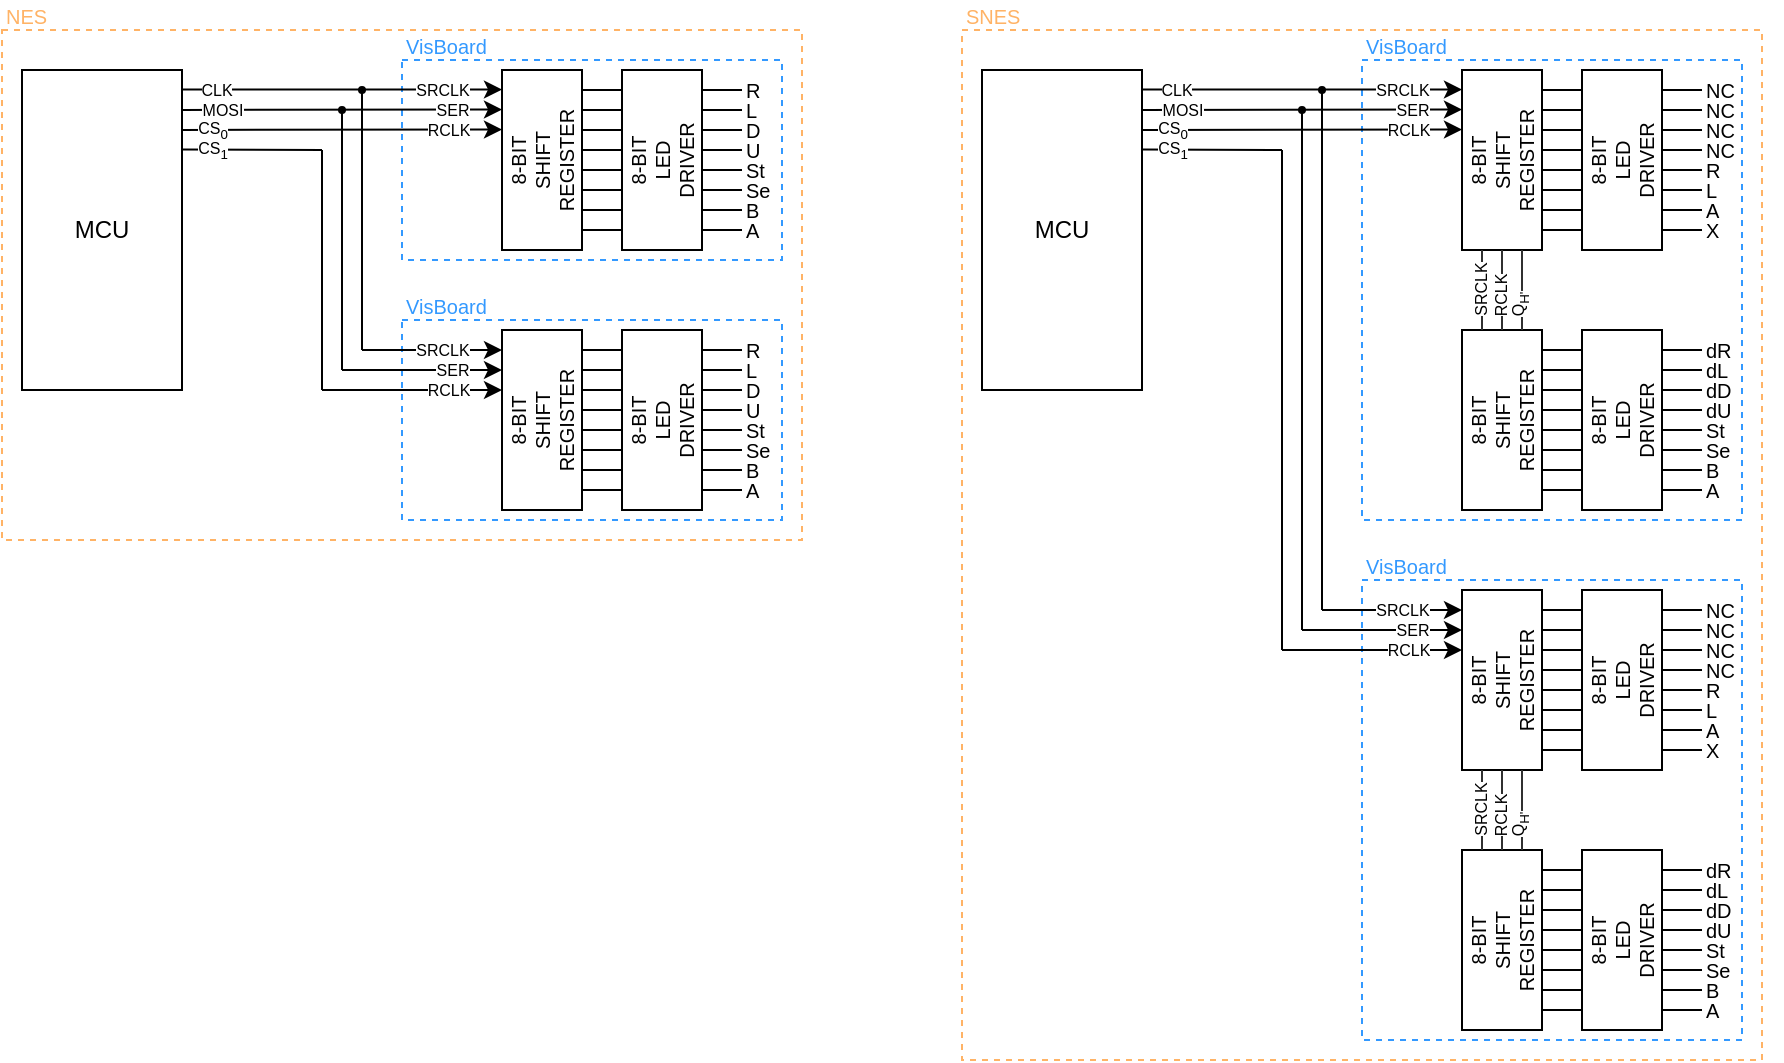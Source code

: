 <mxfile version="14.4.3" type="device"><diagram id="BbXAlrYrD1zqO8owZkOE" name="Page-1"><mxGraphModel dx="525" dy="407" grid="1" gridSize="5" guides="1" tooltips="1" connect="1" arrows="1" fold="1" page="1" pageScale="1" pageWidth="1100" pageHeight="850" math="0" shadow="0"><root><mxCell id="0"/><mxCell id="1" parent="0"/><mxCell id="kGTH1nuyeErzMSj0NfgO-114" value="" style="rounded=0;whiteSpace=wrap;html=1;strokeWidth=1;fontSize=8;align=left;fillColor=none;dashed=1;shadow=0;sketch=0;glass=0;strokeColor=#FFB366;" parent="1" vertex="1"><mxGeometry x="540" y="140" width="400" height="515" as="geometry"/></mxCell><mxCell id="kGTH1nuyeErzMSj0NfgO-112" value="" style="rounded=0;whiteSpace=wrap;html=1;strokeWidth=1;fontSize=8;align=left;fillColor=none;dashed=1;shadow=0;sketch=0;glass=0;strokeColor=#FFB366;" parent="1" vertex="1"><mxGeometry x="60" y="140" width="400" height="255" as="geometry"/></mxCell><mxCell id="kGTH1nuyeErzMSj0NfgO-29" value="" style="rounded=0;whiteSpace=wrap;html=1;strokeWidth=1;fontSize=8;align=left;fillColor=none;dashed=1;shadow=0;sketch=0;glass=0;strokeColor=#3399FF;" parent="1" vertex="1"><mxGeometry x="260" y="155" width="190" height="100" as="geometry"/></mxCell><mxCell id="kGTH1nuyeErzMSj0NfgO-1" value="MCU" style="rounded=0;whiteSpace=wrap;html=1;" parent="1" vertex="1"><mxGeometry x="70" y="160" width="80" height="160" as="geometry"/></mxCell><mxCell id="kGTH1nuyeErzMSj0NfgO-2" value="8-BIT&lt;br style=&quot;font-size: 10px;&quot;&gt;SHIFT&lt;br style=&quot;font-size: 10px;&quot;&gt;REGISTER" style="rounded=0;whiteSpace=wrap;html=1;fontSize=10;horizontal=0;" parent="1" vertex="1"><mxGeometry x="310" y="160" width="40" height="90" as="geometry"/></mxCell><mxCell id="kGTH1nuyeErzMSj0NfgO-3" value="8-BIT&lt;br style=&quot;font-size: 10px&quot;&gt;LED&lt;br&gt;DRIVER" style="rounded=0;whiteSpace=wrap;html=1;fontSize=10;horizontal=0;" parent="1" vertex="1"><mxGeometry x="370" y="160" width="40" height="90" as="geometry"/></mxCell><mxCell id="kGTH1nuyeErzMSj0NfgO-4" value="" style="verticalLabelPosition=bottom;shadow=0;align=center;html=1;verticalAlign=top;shape=mxgraph.electrical.transmission.8_line_bus;fontSize=10;perimeterSpacing=0;strokeWidth=1;" parent="1" vertex="1"><mxGeometry x="350" y="170" width="20" height="70" as="geometry"/></mxCell><mxCell id="kGTH1nuyeErzMSj0NfgO-6" value="" style="verticalLabelPosition=bottom;shadow=0;align=center;html=1;verticalAlign=top;shape=mxgraph.electrical.transmission.8_line_bus;fontSize=10;perimeterSpacing=0;strokeWidth=1;" parent="1" vertex="1"><mxGeometry x="410" y="170" width="20" height="70" as="geometry"/></mxCell><mxCell id="kGTH1nuyeErzMSj0NfgO-7" value="R" style="text;html=1;strokeColor=none;fillColor=none;align=left;verticalAlign=middle;whiteSpace=wrap;rounded=0;fontSize=10;spacing=0;spacingLeft=2;" parent="1" vertex="1"><mxGeometry x="430" y="165" width="40" height="10" as="geometry"/></mxCell><mxCell id="kGTH1nuyeErzMSj0NfgO-8" value="L" style="text;html=1;strokeColor=none;fillColor=none;align=left;verticalAlign=middle;whiteSpace=wrap;rounded=0;fontSize=10;spacing=0;spacingLeft=2;" parent="1" vertex="1"><mxGeometry x="430" y="175" width="40" height="10" as="geometry"/></mxCell><mxCell id="kGTH1nuyeErzMSj0NfgO-9" value="D" style="text;html=1;strokeColor=none;fillColor=none;align=left;verticalAlign=middle;whiteSpace=wrap;rounded=0;fontSize=10;spacing=0;spacingLeft=2;" parent="1" vertex="1"><mxGeometry x="430" y="185" width="40" height="10" as="geometry"/></mxCell><mxCell id="kGTH1nuyeErzMSj0NfgO-10" value="U" style="text;html=1;strokeColor=none;fillColor=none;align=left;verticalAlign=middle;whiteSpace=wrap;rounded=0;fontSize=10;spacing=0;spacingLeft=2;" parent="1" vertex="1"><mxGeometry x="430" y="195" width="40" height="10" as="geometry"/></mxCell><mxCell id="kGTH1nuyeErzMSj0NfgO-11" value="St" style="text;html=1;strokeColor=none;fillColor=none;align=left;verticalAlign=middle;whiteSpace=wrap;rounded=0;fontSize=10;spacing=0;spacingLeft=2;" parent="1" vertex="1"><mxGeometry x="430" y="205" width="40" height="10" as="geometry"/></mxCell><mxCell id="kGTH1nuyeErzMSj0NfgO-12" value="Se" style="text;html=1;strokeColor=none;fillColor=none;align=left;verticalAlign=middle;whiteSpace=wrap;rounded=0;fontSize=10;spacing=0;spacingLeft=2;" parent="1" vertex="1"><mxGeometry x="430" y="215" width="40" height="10" as="geometry"/></mxCell><mxCell id="kGTH1nuyeErzMSj0NfgO-13" value="B" style="text;html=1;strokeColor=none;fillColor=none;align=left;verticalAlign=middle;whiteSpace=wrap;rounded=0;fontSize=10;spacing=0;spacingLeft=2;" parent="1" vertex="1"><mxGeometry x="430" y="225" width="40" height="10" as="geometry"/></mxCell><mxCell id="kGTH1nuyeErzMSj0NfgO-14" value="A" style="text;html=1;strokeColor=none;fillColor=none;align=left;verticalAlign=middle;whiteSpace=wrap;rounded=0;fontSize=10;spacing=0;spacingLeft=2;" parent="1" vertex="1"><mxGeometry x="430" y="235" width="40" height="10" as="geometry"/></mxCell><mxCell id="kGTH1nuyeErzMSj0NfgO-17" value="" style="endArrow=classic;fontSize=10;verticalAlign=middle;horizontal=1;align=center;html=1;spacing=2;" parent="1" edge="1"><mxGeometry width="50" height="50" relative="1" as="geometry"><mxPoint x="150" y="169.76" as="sourcePoint"/><mxPoint x="310" y="169.76" as="targetPoint"/></mxGeometry></mxCell><mxCell id="kGTH1nuyeErzMSj0NfgO-19" value="SRCLK" style="edgeLabel;align=center;verticalAlign=middle;resizable=0;points=[];fontSize=8;html=1;spacing=0;spacingBottom=0;" parent="kGTH1nuyeErzMSj0NfgO-17" vertex="1" connectable="0"><mxGeometry x="0.149" y="-1" relative="1" as="geometry"><mxPoint x="37.96" y="-0.6" as="offset"/></mxGeometry></mxCell><mxCell id="kGTH1nuyeErzMSj0NfgO-28" value="CLK" style="edgeLabel;html=1;align=center;verticalAlign=middle;resizable=0;points=[];fontSize=8;spacing=0;" parent="kGTH1nuyeErzMSj0NfgO-17" vertex="1" connectable="0"><mxGeometry x="-0.688" y="2" relative="1" as="geometry"><mxPoint x="-8.05" y="2.4" as="offset"/></mxGeometry></mxCell><mxCell id="kGTH1nuyeErzMSj0NfgO-20" value="" style="endArrow=classic;fontSize=10;verticalAlign=middle;horizontal=1;align=center;html=1;spacing=2;" parent="1" edge="1"><mxGeometry width="50" height="50" relative="1" as="geometry"><mxPoint x="150" y="179.96" as="sourcePoint"/><mxPoint x="310" y="179.76" as="targetPoint"/></mxGeometry></mxCell><mxCell id="kGTH1nuyeErzMSj0NfgO-21" value="SER" style="edgeLabel;align=center;verticalAlign=middle;resizable=0;points=[];fontSize=8;html=1;spacing=0;spacingBottom=0;" parent="kGTH1nuyeErzMSj0NfgO-20" vertex="1" connectable="0"><mxGeometry x="0.149" y="-1" relative="1" as="geometry"><mxPoint x="42.96" y="-0.6" as="offset"/></mxGeometry></mxCell><mxCell id="kGTH1nuyeErzMSj0NfgO-27" value="MOSI" style="edgeLabel;html=1;align=center;verticalAlign=middle;resizable=0;points=[];fontSize=8;spacing=0;" parent="kGTH1nuyeErzMSj0NfgO-20" vertex="1" connectable="0"><mxGeometry x="-0.697" y="2" relative="1" as="geometry"><mxPoint x="-4.27" y="2.2" as="offset"/></mxGeometry></mxCell><mxCell id="kGTH1nuyeErzMSj0NfgO-22" value="" style="endArrow=classic;fontSize=10;verticalAlign=middle;horizontal=1;align=center;html=1;spacing=2;" parent="1" edge="1"><mxGeometry width="50" height="50" relative="1" as="geometry"><mxPoint x="150" y="189.96" as="sourcePoint"/><mxPoint x="310" y="189.76" as="targetPoint"/></mxGeometry></mxCell><mxCell id="kGTH1nuyeErzMSj0NfgO-23" value="RCLK" style="edgeLabel;align=center;verticalAlign=middle;resizable=0;points=[];fontSize=8;html=1;spacing=0;spacingBottom=0;" parent="kGTH1nuyeErzMSj0NfgO-22" vertex="1" connectable="0"><mxGeometry x="0.149" y="-1" relative="1" as="geometry"><mxPoint x="40.96" y="-0.6" as="offset"/></mxGeometry></mxCell><mxCell id="kGTH1nuyeErzMSj0NfgO-26" value="CS&lt;sub&gt;0&lt;/sub&gt;" style="edgeLabel;html=1;align=center;verticalAlign=middle;resizable=0;points=[];fontSize=8;spacing=0;" parent="kGTH1nuyeErzMSj0NfgO-22" vertex="1" connectable="0"><mxGeometry x="-0.71" y="1" relative="1" as="geometry"><mxPoint x="-8.11" y="1.2" as="offset"/></mxGeometry></mxCell><mxCell id="kGTH1nuyeErzMSj0NfgO-30" value="VisBoard" style="text;html=1;strokeColor=none;fillColor=none;align=left;verticalAlign=middle;whiteSpace=wrap;rounded=0;shadow=0;glass=0;dashed=1;sketch=0;fontSize=10;fontColor=#3399FF;" parent="1" vertex="1"><mxGeometry x="260" y="140" width="105" height="15" as="geometry"/></mxCell><mxCell id="kGTH1nuyeErzMSj0NfgO-31" value="" style="rounded=0;whiteSpace=wrap;html=1;strokeWidth=1;fontSize=8;align=left;fillColor=none;dashed=1;shadow=0;sketch=0;glass=0;strokeColor=#3399FF;" parent="1" vertex="1"><mxGeometry x="260" y="285" width="190" height="100" as="geometry"/></mxCell><mxCell id="kGTH1nuyeErzMSj0NfgO-32" value="8-BIT&lt;br style=&quot;font-size: 10px;&quot;&gt;SHIFT&lt;br style=&quot;font-size: 10px;&quot;&gt;REGISTER" style="rounded=0;whiteSpace=wrap;html=1;fontSize=10;horizontal=0;" parent="1" vertex="1"><mxGeometry x="310" y="290" width="40" height="90" as="geometry"/></mxCell><mxCell id="kGTH1nuyeErzMSj0NfgO-33" value="8-BIT&lt;br style=&quot;font-size: 10px&quot;&gt;LED&lt;br&gt;DRIVER" style="rounded=0;whiteSpace=wrap;html=1;fontSize=10;horizontal=0;" parent="1" vertex="1"><mxGeometry x="370" y="290" width="40" height="90" as="geometry"/></mxCell><mxCell id="kGTH1nuyeErzMSj0NfgO-34" value="" style="verticalLabelPosition=bottom;shadow=0;align=center;html=1;verticalAlign=top;shape=mxgraph.electrical.transmission.8_line_bus;fontSize=10;perimeterSpacing=0;strokeWidth=1;" parent="1" vertex="1"><mxGeometry x="350" y="300" width="20" height="70" as="geometry"/></mxCell><mxCell id="kGTH1nuyeErzMSj0NfgO-35" value="" style="verticalLabelPosition=bottom;shadow=0;align=center;html=1;verticalAlign=top;shape=mxgraph.electrical.transmission.8_line_bus;fontSize=10;perimeterSpacing=0;strokeWidth=1;" parent="1" vertex="1"><mxGeometry x="410" y="300" width="20" height="70" as="geometry"/></mxCell><mxCell id="kGTH1nuyeErzMSj0NfgO-36" value="R" style="text;html=1;strokeColor=none;fillColor=none;align=left;verticalAlign=middle;whiteSpace=wrap;rounded=0;fontSize=10;spacing=0;spacingLeft=2;" parent="1" vertex="1"><mxGeometry x="430" y="295" width="40" height="10" as="geometry"/></mxCell><mxCell id="kGTH1nuyeErzMSj0NfgO-37" value="L" style="text;html=1;strokeColor=none;fillColor=none;align=left;verticalAlign=middle;whiteSpace=wrap;rounded=0;fontSize=10;spacing=0;spacingLeft=2;" parent="1" vertex="1"><mxGeometry x="430" y="305" width="40" height="10" as="geometry"/></mxCell><mxCell id="kGTH1nuyeErzMSj0NfgO-38" value="D" style="text;html=1;strokeColor=none;fillColor=none;align=left;verticalAlign=middle;whiteSpace=wrap;rounded=0;fontSize=10;spacing=0;spacingLeft=2;" parent="1" vertex="1"><mxGeometry x="430" y="315" width="40" height="10" as="geometry"/></mxCell><mxCell id="kGTH1nuyeErzMSj0NfgO-39" value="U" style="text;html=1;strokeColor=none;fillColor=none;align=left;verticalAlign=middle;whiteSpace=wrap;rounded=0;fontSize=10;spacing=0;spacingLeft=2;" parent="1" vertex="1"><mxGeometry x="430" y="325" width="40" height="10" as="geometry"/></mxCell><mxCell id="kGTH1nuyeErzMSj0NfgO-40" value="St" style="text;html=1;strokeColor=none;fillColor=none;align=left;verticalAlign=middle;whiteSpace=wrap;rounded=0;fontSize=10;spacing=0;spacingLeft=2;" parent="1" vertex="1"><mxGeometry x="430" y="335" width="40" height="10" as="geometry"/></mxCell><mxCell id="kGTH1nuyeErzMSj0NfgO-41" value="Se" style="text;html=1;strokeColor=none;fillColor=none;align=left;verticalAlign=middle;whiteSpace=wrap;rounded=0;fontSize=10;spacing=0;spacingLeft=2;" parent="1" vertex="1"><mxGeometry x="430" y="345" width="40" height="10" as="geometry"/></mxCell><mxCell id="kGTH1nuyeErzMSj0NfgO-42" value="B" style="text;html=1;strokeColor=none;fillColor=none;align=left;verticalAlign=middle;whiteSpace=wrap;rounded=0;fontSize=10;spacing=0;spacingLeft=2;" parent="1" vertex="1"><mxGeometry x="430" y="355" width="40" height="10" as="geometry"/></mxCell><mxCell id="kGTH1nuyeErzMSj0NfgO-43" value="A" style="text;html=1;strokeColor=none;fillColor=none;align=left;verticalAlign=middle;whiteSpace=wrap;rounded=0;fontSize=10;spacing=0;spacingLeft=2;" parent="1" vertex="1"><mxGeometry x="430" y="365" width="40" height="10" as="geometry"/></mxCell><mxCell id="kGTH1nuyeErzMSj0NfgO-47" value="VisBoard" style="text;html=1;strokeColor=none;fillColor=none;align=left;verticalAlign=middle;whiteSpace=wrap;rounded=0;shadow=0;glass=0;dashed=1;sketch=0;fontSize=10;fontColor=#3399FF;" parent="1" vertex="1"><mxGeometry x="260" y="270" width="105" height="15" as="geometry"/></mxCell><mxCell id="kGTH1nuyeErzMSj0NfgO-48" value="" style="endArrow=classic;fontSize=10;verticalAlign=middle;horizontal=1;align=center;html=1;spacing=2;" parent="1" edge="1"><mxGeometry width="50" height="50" relative="1" as="geometry"><mxPoint x="240" y="300" as="sourcePoint"/><mxPoint x="310" y="300.0" as="targetPoint"/></mxGeometry></mxCell><mxCell id="kGTH1nuyeErzMSj0NfgO-49" value="SRCLK" style="edgeLabel;align=center;verticalAlign=middle;resizable=0;points=[];fontSize=8;html=1;spacing=0;spacingBottom=0;" parent="kGTH1nuyeErzMSj0NfgO-48" vertex="1" connectable="0"><mxGeometry x="0.149" y="-1" relative="1" as="geometry"><mxPoint x="-0.33" y="-1" as="offset"/></mxGeometry></mxCell><mxCell id="kGTH1nuyeErzMSj0NfgO-51" value="" style="endArrow=classic;fontSize=10;verticalAlign=middle;horizontal=1;align=center;html=1;spacing=2;" parent="1" edge="1"><mxGeometry width="50" height="50" relative="1" as="geometry"><mxPoint x="230" y="310" as="sourcePoint"/><mxPoint x="310" y="310.0" as="targetPoint"/></mxGeometry></mxCell><mxCell id="kGTH1nuyeErzMSj0NfgO-52" value="SER" style="edgeLabel;align=center;verticalAlign=middle;resizable=0;points=[];fontSize=8;html=1;spacing=0;spacingBottom=0;" parent="kGTH1nuyeErzMSj0NfgO-51" vertex="1" connectable="0"><mxGeometry x="0.149" y="-1" relative="1" as="geometry"><mxPoint x="9" y="-1" as="offset"/></mxGeometry></mxCell><mxCell id="kGTH1nuyeErzMSj0NfgO-54" value="" style="endArrow=classic;fontSize=10;verticalAlign=middle;horizontal=1;align=center;html=1;spacing=2;" parent="1" edge="1"><mxGeometry width="50" height="50" relative="1" as="geometry"><mxPoint x="220" y="320" as="sourcePoint"/><mxPoint x="310" y="320" as="targetPoint"/></mxGeometry></mxCell><mxCell id="kGTH1nuyeErzMSj0NfgO-55" value="RCLK" style="edgeLabel;align=center;verticalAlign=middle;resizable=0;points=[];fontSize=8;html=1;spacing=0;spacingBottom=0;" parent="kGTH1nuyeErzMSj0NfgO-54" vertex="1" connectable="0"><mxGeometry x="0.149" y="-1" relative="1" as="geometry"><mxPoint x="11.33" y="-1" as="offset"/></mxGeometry></mxCell><mxCell id="kGTH1nuyeErzMSj0NfgO-57" value="" style="endArrow=oval;html=1;fontSize=10;fontColor=#3399FF;align=center;endFill=1;endSize=3;" parent="1" edge="1"><mxGeometry width="50" height="50" relative="1" as="geometry"><mxPoint x="240" y="300" as="sourcePoint"/><mxPoint x="240" y="170" as="targetPoint"/></mxGeometry></mxCell><mxCell id="kGTH1nuyeErzMSj0NfgO-58" value="" style="endArrow=oval;html=1;fontSize=10;fontColor=#3399FF;align=center;endFill=1;endSize=3;startSize=6;" parent="1" edge="1"><mxGeometry width="50" height="50" relative="1" as="geometry"><mxPoint x="230" y="310" as="sourcePoint"/><mxPoint x="230" y="180" as="targetPoint"/></mxGeometry></mxCell><mxCell id="kGTH1nuyeErzMSj0NfgO-60" value="" style="endArrow=none;html=1;fontSize=10;fontColor=#3399FF;align=center;" parent="1" edge="1"><mxGeometry width="50" height="50" relative="1" as="geometry"><mxPoint x="220" y="320" as="sourcePoint"/><mxPoint x="220" y="200" as="targetPoint"/></mxGeometry></mxCell><mxCell id="kGTH1nuyeErzMSj0NfgO-61" value="" style="endArrow=none;html=1;fontSize=10;fontColor=#3399FF;align=center;" parent="1" edge="1"><mxGeometry width="50" height="50" relative="1" as="geometry"><mxPoint x="150" y="199.8" as="sourcePoint"/><mxPoint x="220" y="200" as="targetPoint"/></mxGeometry></mxCell><mxCell id="kGTH1nuyeErzMSj0NfgO-62" value="CS&lt;sub&gt;1&lt;/sub&gt;" style="edgeLabel;html=1;align=center;verticalAlign=middle;resizable=0;points=[];fontSize=8;spacing=0;" parent="1" vertex="1" connectable="0"><mxGeometry x="169.222" y="200.001" as="geometry"><mxPoint x="-4" as="offset"/></mxGeometry></mxCell><mxCell id="kGTH1nuyeErzMSj0NfgO-113" value="NES" style="text;html=1;strokeColor=none;fillColor=none;align=left;verticalAlign=middle;whiteSpace=wrap;rounded=0;shadow=0;glass=0;dashed=1;sketch=0;fontSize=10;fontColor=#FFB366;fontStyle=0" parent="1" vertex="1"><mxGeometry x="60" y="125" width="105" height="15" as="geometry"/></mxCell><mxCell id="kGTH1nuyeErzMSj0NfgO-115" value="" style="rounded=0;whiteSpace=wrap;html=1;strokeWidth=1;fontSize=8;align=left;fillColor=none;dashed=1;shadow=0;sketch=0;glass=0;strokeColor=#3399FF;" parent="1" vertex="1"><mxGeometry x="740" y="155" width="190" height="230" as="geometry"/></mxCell><mxCell id="kGTH1nuyeErzMSj0NfgO-116" value="MCU" style="rounded=0;whiteSpace=wrap;html=1;" parent="1" vertex="1"><mxGeometry x="550" y="160" width="80" height="160" as="geometry"/></mxCell><mxCell id="kGTH1nuyeErzMSj0NfgO-117" value="8-BIT&lt;br style=&quot;font-size: 10px;&quot;&gt;SHIFT&lt;br style=&quot;font-size: 10px;&quot;&gt;REGISTER" style="rounded=0;whiteSpace=wrap;html=1;fontSize=10;horizontal=0;" parent="1" vertex="1"><mxGeometry x="790" y="160" width="40" height="90" as="geometry"/></mxCell><mxCell id="kGTH1nuyeErzMSj0NfgO-118" value="8-BIT&lt;br style=&quot;font-size: 10px&quot;&gt;LED&lt;br&gt;DRIVER" style="rounded=0;whiteSpace=wrap;html=1;fontSize=10;horizontal=0;" parent="1" vertex="1"><mxGeometry x="850" y="160" width="40" height="90" as="geometry"/></mxCell><mxCell id="kGTH1nuyeErzMSj0NfgO-119" value="" style="verticalLabelPosition=bottom;shadow=0;align=center;html=1;verticalAlign=top;shape=mxgraph.electrical.transmission.8_line_bus;fontSize=10;perimeterSpacing=0;strokeWidth=1;" parent="1" vertex="1"><mxGeometry x="830" y="170" width="20" height="70" as="geometry"/></mxCell><mxCell id="kGTH1nuyeErzMSj0NfgO-120" value="" style="verticalLabelPosition=bottom;shadow=0;align=center;html=1;verticalAlign=top;shape=mxgraph.electrical.transmission.8_line_bus;fontSize=10;perimeterSpacing=0;strokeWidth=1;" parent="1" vertex="1"><mxGeometry x="890" y="170" width="20" height="70" as="geometry"/></mxCell><mxCell id="kGTH1nuyeErzMSj0NfgO-121" value="NC" style="text;html=1;strokeColor=none;fillColor=none;align=left;verticalAlign=middle;whiteSpace=wrap;rounded=0;fontSize=10;spacing=0;spacingLeft=2;" parent="1" vertex="1"><mxGeometry x="910" y="165" width="40" height="10" as="geometry"/></mxCell><mxCell id="kGTH1nuyeErzMSj0NfgO-122" value="NC" style="text;html=1;strokeColor=none;fillColor=none;align=left;verticalAlign=middle;whiteSpace=wrap;rounded=0;fontSize=10;spacing=0;spacingLeft=2;" parent="1" vertex="1"><mxGeometry x="910" y="175" width="40" height="10" as="geometry"/></mxCell><mxCell id="kGTH1nuyeErzMSj0NfgO-123" value="NC" style="text;html=1;strokeColor=none;fillColor=none;align=left;verticalAlign=middle;whiteSpace=wrap;rounded=0;fontSize=10;spacing=0;spacingLeft=2;" parent="1" vertex="1"><mxGeometry x="910" y="185" width="40" height="10" as="geometry"/></mxCell><mxCell id="kGTH1nuyeErzMSj0NfgO-124" value="NC" style="text;html=1;strokeColor=none;fillColor=none;align=left;verticalAlign=middle;whiteSpace=wrap;rounded=0;fontSize=10;spacing=0;spacingLeft=2;" parent="1" vertex="1"><mxGeometry x="910" y="195" width="40" height="10" as="geometry"/></mxCell><mxCell id="kGTH1nuyeErzMSj0NfgO-125" value="R" style="text;html=1;strokeColor=none;fillColor=none;align=left;verticalAlign=middle;whiteSpace=wrap;rounded=0;fontSize=10;spacing=0;spacingLeft=2;" parent="1" vertex="1"><mxGeometry x="910" y="205" width="40" height="10" as="geometry"/></mxCell><mxCell id="kGTH1nuyeErzMSj0NfgO-126" value="L" style="text;html=1;strokeColor=none;fillColor=none;align=left;verticalAlign=middle;whiteSpace=wrap;rounded=0;fontSize=10;spacing=0;spacingLeft=2;" parent="1" vertex="1"><mxGeometry x="910" y="215" width="40" height="10" as="geometry"/></mxCell><mxCell id="kGTH1nuyeErzMSj0NfgO-127" value="A" style="text;html=1;strokeColor=none;fillColor=none;align=left;verticalAlign=middle;whiteSpace=wrap;rounded=0;fontSize=10;spacing=0;spacingLeft=2;" parent="1" vertex="1"><mxGeometry x="910" y="225" width="40" height="10" as="geometry"/></mxCell><mxCell id="kGTH1nuyeErzMSj0NfgO-128" value="X" style="text;html=1;strokeColor=none;fillColor=none;align=left;verticalAlign=middle;whiteSpace=wrap;rounded=0;fontSize=10;spacing=0;spacingLeft=2;" parent="1" vertex="1"><mxGeometry x="910" y="235" width="40" height="10" as="geometry"/></mxCell><mxCell id="kGTH1nuyeErzMSj0NfgO-129" value="" style="endArrow=classic;fontSize=10;verticalAlign=middle;horizontal=1;align=center;html=1;spacing=2;" parent="1" edge="1"><mxGeometry width="50" height="50" relative="1" as="geometry"><mxPoint x="630" y="169.76" as="sourcePoint"/><mxPoint x="790" y="169.76" as="targetPoint"/></mxGeometry></mxCell><mxCell id="kGTH1nuyeErzMSj0NfgO-130" value="SRCLK" style="edgeLabel;align=center;verticalAlign=middle;resizable=0;points=[];fontSize=8;html=1;spacing=0;spacingBottom=0;" parent="kGTH1nuyeErzMSj0NfgO-129" vertex="1" connectable="0"><mxGeometry x="0.149" y="-1" relative="1" as="geometry"><mxPoint x="37.96" y="-0.6" as="offset"/></mxGeometry></mxCell><mxCell id="kGTH1nuyeErzMSj0NfgO-131" value="CLK" style="edgeLabel;html=1;align=center;verticalAlign=middle;resizable=0;points=[];fontSize=8;spacing=0;" parent="kGTH1nuyeErzMSj0NfgO-129" vertex="1" connectable="0"><mxGeometry x="-0.688" y="2" relative="1" as="geometry"><mxPoint x="-8.05" y="2.4" as="offset"/></mxGeometry></mxCell><mxCell id="kGTH1nuyeErzMSj0NfgO-132" value="" style="endArrow=classic;fontSize=10;verticalAlign=middle;horizontal=1;align=center;html=1;spacing=2;" parent="1" edge="1"><mxGeometry width="50" height="50" relative="1" as="geometry"><mxPoint x="630" y="179.96" as="sourcePoint"/><mxPoint x="790" y="179.76" as="targetPoint"/></mxGeometry></mxCell><mxCell id="kGTH1nuyeErzMSj0NfgO-133" value="SER" style="edgeLabel;align=center;verticalAlign=middle;resizable=0;points=[];fontSize=8;html=1;spacing=0;spacingBottom=0;" parent="kGTH1nuyeErzMSj0NfgO-132" vertex="1" connectable="0"><mxGeometry x="0.149" y="-1" relative="1" as="geometry"><mxPoint x="42.96" y="-0.6" as="offset"/></mxGeometry></mxCell><mxCell id="kGTH1nuyeErzMSj0NfgO-134" value="MOSI" style="edgeLabel;html=1;align=center;verticalAlign=middle;resizable=0;points=[];fontSize=8;spacing=0;" parent="kGTH1nuyeErzMSj0NfgO-132" vertex="1" connectable="0"><mxGeometry x="-0.697" y="2" relative="1" as="geometry"><mxPoint x="-4.27" y="2.2" as="offset"/></mxGeometry></mxCell><mxCell id="kGTH1nuyeErzMSj0NfgO-135" value="" style="endArrow=classic;fontSize=10;verticalAlign=middle;horizontal=1;align=center;html=1;spacing=2;" parent="1" edge="1"><mxGeometry width="50" height="50" relative="1" as="geometry"><mxPoint x="630" y="189.96" as="sourcePoint"/><mxPoint x="790" y="189.76" as="targetPoint"/></mxGeometry></mxCell><mxCell id="kGTH1nuyeErzMSj0NfgO-136" value="RCLK" style="edgeLabel;align=center;verticalAlign=middle;resizable=0;points=[];fontSize=8;html=1;spacing=0;spacingBottom=0;" parent="kGTH1nuyeErzMSj0NfgO-135" vertex="1" connectable="0"><mxGeometry x="0.149" y="-1" relative="1" as="geometry"><mxPoint x="40.96" y="-0.6" as="offset"/></mxGeometry></mxCell><mxCell id="kGTH1nuyeErzMSj0NfgO-137" value="CS&lt;sub&gt;0&lt;/sub&gt;" style="edgeLabel;html=1;align=center;verticalAlign=middle;resizable=0;points=[];fontSize=8;spacing=0;" parent="kGTH1nuyeErzMSj0NfgO-135" vertex="1" connectable="0"><mxGeometry x="-0.71" y="1" relative="1" as="geometry"><mxPoint x="-8.11" y="1.2" as="offset"/></mxGeometry></mxCell><mxCell id="kGTH1nuyeErzMSj0NfgO-138" value="VisBoard" style="text;html=1;strokeColor=none;fillColor=none;align=left;verticalAlign=middle;whiteSpace=wrap;rounded=0;shadow=0;glass=0;dashed=1;sketch=0;fontSize=10;fontColor=#3399FF;" parent="1" vertex="1"><mxGeometry x="740" y="140" width="105" height="15" as="geometry"/></mxCell><mxCell id="kGTH1nuyeErzMSj0NfgO-139" value="" style="rounded=0;whiteSpace=wrap;html=1;strokeWidth=1;fontSize=8;align=left;fillColor=none;dashed=1;shadow=0;sketch=0;glass=0;strokeColor=#3399FF;" parent="1" vertex="1"><mxGeometry x="740" y="415" width="190" height="230" as="geometry"/></mxCell><mxCell id="kGTH1nuyeErzMSj0NfgO-140" value="8-BIT&lt;br style=&quot;font-size: 10px;&quot;&gt;SHIFT&lt;br style=&quot;font-size: 10px;&quot;&gt;REGISTER" style="rounded=0;whiteSpace=wrap;html=1;fontSize=10;horizontal=0;" parent="1" vertex="1"><mxGeometry x="790" y="420" width="40" height="90" as="geometry"/></mxCell><mxCell id="kGTH1nuyeErzMSj0NfgO-141" value="8-BIT&lt;br style=&quot;font-size: 10px&quot;&gt;LED&lt;br&gt;DRIVER" style="rounded=0;whiteSpace=wrap;html=1;fontSize=10;horizontal=0;" parent="1" vertex="1"><mxGeometry x="850" y="420" width="40" height="90" as="geometry"/></mxCell><mxCell id="kGTH1nuyeErzMSj0NfgO-142" value="" style="verticalLabelPosition=bottom;shadow=0;align=center;html=1;verticalAlign=top;shape=mxgraph.electrical.transmission.8_line_bus;fontSize=10;perimeterSpacing=0;strokeWidth=1;" parent="1" vertex="1"><mxGeometry x="830" y="430" width="20" height="70" as="geometry"/></mxCell><mxCell id="kGTH1nuyeErzMSj0NfgO-143" value="" style="verticalLabelPosition=bottom;shadow=0;align=center;html=1;verticalAlign=top;shape=mxgraph.electrical.transmission.8_line_bus;fontSize=10;perimeterSpacing=0;strokeWidth=1;" parent="1" vertex="1"><mxGeometry x="890" y="430" width="20" height="70" as="geometry"/></mxCell><mxCell id="kGTH1nuyeErzMSj0NfgO-152" value="VisBoard" style="text;html=1;strokeColor=none;fillColor=none;align=left;verticalAlign=middle;whiteSpace=wrap;rounded=0;shadow=0;glass=0;dashed=1;sketch=0;fontSize=10;fontColor=#3399FF;" parent="1" vertex="1"><mxGeometry x="740" y="400" width="105" height="15" as="geometry"/></mxCell><mxCell id="kGTH1nuyeErzMSj0NfgO-153" value="" style="endArrow=classic;fontSize=10;verticalAlign=middle;horizontal=1;align=center;html=1;spacing=2;" parent="1" edge="1"><mxGeometry width="50" height="50" relative="1" as="geometry"><mxPoint x="720" y="430" as="sourcePoint"/><mxPoint x="790" y="430" as="targetPoint"/></mxGeometry></mxCell><mxCell id="kGTH1nuyeErzMSj0NfgO-154" value="SRCLK" style="edgeLabel;align=center;verticalAlign=middle;resizable=0;points=[];fontSize=8;html=1;spacing=0;spacingBottom=0;" parent="kGTH1nuyeErzMSj0NfgO-153" vertex="1" connectable="0"><mxGeometry x="0.149" y="-1" relative="1" as="geometry"><mxPoint x="-0.33" y="-1" as="offset"/></mxGeometry></mxCell><mxCell id="kGTH1nuyeErzMSj0NfgO-155" value="" style="endArrow=classic;fontSize=10;verticalAlign=middle;horizontal=1;align=center;html=1;spacing=2;" parent="1" edge="1"><mxGeometry width="50" height="50" relative="1" as="geometry"><mxPoint x="710" y="440" as="sourcePoint"/><mxPoint x="790" y="440" as="targetPoint"/></mxGeometry></mxCell><mxCell id="kGTH1nuyeErzMSj0NfgO-156" value="SER" style="edgeLabel;align=center;verticalAlign=middle;resizable=0;points=[];fontSize=8;html=1;spacing=0;spacingBottom=0;" parent="kGTH1nuyeErzMSj0NfgO-155" vertex="1" connectable="0"><mxGeometry x="0.149" y="-1" relative="1" as="geometry"><mxPoint x="9" y="-1" as="offset"/></mxGeometry></mxCell><mxCell id="kGTH1nuyeErzMSj0NfgO-157" value="" style="endArrow=classic;fontSize=10;verticalAlign=middle;horizontal=1;align=center;html=1;spacing=2;" parent="1" edge="1"><mxGeometry width="50" height="50" relative="1" as="geometry"><mxPoint x="700" y="450" as="sourcePoint"/><mxPoint x="790" y="450" as="targetPoint"/></mxGeometry></mxCell><mxCell id="kGTH1nuyeErzMSj0NfgO-158" value="RCLK" style="edgeLabel;align=center;verticalAlign=middle;resizable=0;points=[];fontSize=8;html=1;spacing=0;spacingBottom=0;" parent="kGTH1nuyeErzMSj0NfgO-157" vertex="1" connectable="0"><mxGeometry x="0.149" y="-1" relative="1" as="geometry"><mxPoint x="11.33" y="-1" as="offset"/></mxGeometry></mxCell><mxCell id="kGTH1nuyeErzMSj0NfgO-159" value="" style="endArrow=oval;html=1;fontSize=10;fontColor=#3399FF;align=center;endFill=1;endSize=3;" parent="1" edge="1"><mxGeometry width="50" height="50" relative="1" as="geometry"><mxPoint x="720" y="430" as="sourcePoint"/><mxPoint x="720" y="170" as="targetPoint"/></mxGeometry></mxCell><mxCell id="kGTH1nuyeErzMSj0NfgO-160" value="" style="endArrow=oval;html=1;fontSize=10;fontColor=#3399FF;align=center;endFill=1;endSize=3;startSize=6;" parent="1" edge="1"><mxGeometry width="50" height="50" relative="1" as="geometry"><mxPoint x="710" y="440" as="sourcePoint"/><mxPoint x="710" y="180" as="targetPoint"/></mxGeometry></mxCell><mxCell id="kGTH1nuyeErzMSj0NfgO-161" value="" style="endArrow=none;html=1;fontSize=10;fontColor=#3399FF;align=center;" parent="1" edge="1"><mxGeometry width="50" height="50" relative="1" as="geometry"><mxPoint x="700" y="450" as="sourcePoint"/><mxPoint x="700" y="200" as="targetPoint"/></mxGeometry></mxCell><mxCell id="kGTH1nuyeErzMSj0NfgO-162" value="" style="endArrow=none;html=1;fontSize=10;fontColor=#3399FF;align=center;" parent="1" edge="1"><mxGeometry width="50" height="50" relative="1" as="geometry"><mxPoint x="630" y="199.8" as="sourcePoint"/><mxPoint x="700" y="200" as="targetPoint"/></mxGeometry></mxCell><mxCell id="kGTH1nuyeErzMSj0NfgO-163" value="CS&lt;sub&gt;1&lt;/sub&gt;" style="edgeLabel;html=1;align=center;verticalAlign=middle;resizable=0;points=[];fontSize=8;spacing=0;" parent="1" vertex="1" connectable="0"><mxGeometry x="649.222" y="200.001" as="geometry"><mxPoint x="-4" as="offset"/></mxGeometry></mxCell><mxCell id="kGTH1nuyeErzMSj0NfgO-164" value="SNES" style="text;html=1;strokeColor=none;fillColor=none;align=left;verticalAlign=middle;whiteSpace=wrap;rounded=0;shadow=0;glass=0;dashed=1;sketch=0;fontSize=10;fontColor=#FFB366;fontStyle=0" parent="1" vertex="1"><mxGeometry x="540" y="125" width="105" height="15" as="geometry"/></mxCell><mxCell id="kGTH1nuyeErzMSj0NfgO-165" value="8-BIT&lt;br style=&quot;font-size: 10px;&quot;&gt;SHIFT&lt;br style=&quot;font-size: 10px;&quot;&gt;REGISTER" style="rounded=0;whiteSpace=wrap;html=1;fontSize=10;horizontal=0;" parent="1" vertex="1"><mxGeometry x="790" y="290" width="40" height="90" as="geometry"/></mxCell><mxCell id="kGTH1nuyeErzMSj0NfgO-166" value="8-BIT&lt;br style=&quot;font-size: 10px&quot;&gt;LED&lt;br&gt;DRIVER" style="rounded=0;whiteSpace=wrap;html=1;fontSize=10;horizontal=0;" parent="1" vertex="1"><mxGeometry x="850" y="290" width="40" height="90" as="geometry"/></mxCell><mxCell id="kGTH1nuyeErzMSj0NfgO-167" value="" style="verticalLabelPosition=bottom;shadow=0;align=center;html=1;verticalAlign=top;shape=mxgraph.electrical.transmission.8_line_bus;fontSize=10;perimeterSpacing=0;strokeWidth=1;" parent="1" vertex="1"><mxGeometry x="830" y="300" width="20" height="70" as="geometry"/></mxCell><mxCell id="kGTH1nuyeErzMSj0NfgO-168" value="" style="verticalLabelPosition=bottom;shadow=0;align=center;html=1;verticalAlign=top;shape=mxgraph.electrical.transmission.8_line_bus;fontSize=10;perimeterSpacing=0;strokeWidth=1;" parent="1" vertex="1"><mxGeometry x="890" y="300" width="20" height="70" as="geometry"/></mxCell><mxCell id="kGTH1nuyeErzMSj0NfgO-169" value="dR" style="text;html=1;strokeColor=none;fillColor=none;align=left;verticalAlign=middle;whiteSpace=wrap;rounded=0;fontSize=10;spacing=0;spacingLeft=2;" parent="1" vertex="1"><mxGeometry x="910" y="295" width="40" height="10" as="geometry"/></mxCell><mxCell id="kGTH1nuyeErzMSj0NfgO-170" value="dL" style="text;html=1;strokeColor=none;fillColor=none;align=left;verticalAlign=middle;whiteSpace=wrap;rounded=0;fontSize=10;spacing=0;spacingLeft=2;" parent="1" vertex="1"><mxGeometry x="910" y="305" width="40" height="10" as="geometry"/></mxCell><mxCell id="kGTH1nuyeErzMSj0NfgO-171" value="dD" style="text;html=1;strokeColor=none;fillColor=none;align=left;verticalAlign=middle;whiteSpace=wrap;rounded=0;fontSize=10;spacing=0;spacingLeft=2;" parent="1" vertex="1"><mxGeometry x="910" y="315" width="40" height="10" as="geometry"/></mxCell><mxCell id="kGTH1nuyeErzMSj0NfgO-172" value="dU" style="text;html=1;strokeColor=none;fillColor=none;align=left;verticalAlign=middle;whiteSpace=wrap;rounded=0;fontSize=10;spacing=0;spacingLeft=2;" parent="1" vertex="1"><mxGeometry x="910" y="325" width="40" height="10" as="geometry"/></mxCell><mxCell id="kGTH1nuyeErzMSj0NfgO-173" value="St" style="text;html=1;strokeColor=none;fillColor=none;align=left;verticalAlign=middle;whiteSpace=wrap;rounded=0;fontSize=10;spacing=0;spacingLeft=2;" parent="1" vertex="1"><mxGeometry x="910" y="335" width="40" height="10" as="geometry"/></mxCell><mxCell id="kGTH1nuyeErzMSj0NfgO-174" value="Se" style="text;html=1;strokeColor=none;fillColor=none;align=left;verticalAlign=middle;whiteSpace=wrap;rounded=0;fontSize=10;spacing=0;spacingLeft=2;" parent="1" vertex="1"><mxGeometry x="910" y="345" width="40" height="10" as="geometry"/></mxCell><mxCell id="kGTH1nuyeErzMSj0NfgO-175" value="B" style="text;html=1;strokeColor=none;fillColor=none;align=left;verticalAlign=middle;whiteSpace=wrap;rounded=0;fontSize=10;spacing=0;spacingLeft=2;" parent="1" vertex="1"><mxGeometry x="910" y="355" width="40" height="10" as="geometry"/></mxCell><mxCell id="kGTH1nuyeErzMSj0NfgO-176" value="A" style="text;html=1;strokeColor=none;fillColor=none;align=left;verticalAlign=middle;whiteSpace=wrap;rounded=0;fontSize=10;spacing=0;spacingLeft=2;" parent="1" vertex="1"><mxGeometry x="910" y="365" width="40" height="10" as="geometry"/></mxCell><mxCell id="kGTH1nuyeErzMSj0NfgO-177" value="" style="verticalLabelPosition=bottom;shadow=0;dashed=0;align=center;html=1;verticalAlign=top;shape=mxgraph.electrical.transmission.3_line_bus;rounded=0;glass=0;sketch=0;strokeWidth=1;fillColor=none;fontSize=10;fontColor=#303030;strokeColor=#303030;rotation=90;" parent="1" vertex="1"><mxGeometry x="790" y="260" width="40" height="20" as="geometry"/></mxCell><mxCell id="kGTH1nuyeErzMSj0NfgO-178" value="SRCLK" style="edgeLabel;align=center;verticalAlign=middle;resizable=0;points=[];fontSize=8;html=1;spacing=0;spacingBottom=0;rotation=0;horizontal=0;" parent="1" vertex="1" connectable="0"><mxGeometry x="801.002" y="269.995" as="geometry"><mxPoint x="-2" as="offset"/></mxGeometry></mxCell><mxCell id="kGTH1nuyeErzMSj0NfgO-179" value="RCLK" style="edgeLabel;align=center;verticalAlign=middle;resizable=0;points=[];fontSize=8;html=1;spacing=0;spacingBottom=0;rotation=0;horizontal=0;" parent="1" vertex="1" connectable="0"><mxGeometry x="811.002" y="272.995" as="geometry"><mxPoint x="-2" as="offset"/></mxGeometry></mxCell><mxCell id="kGTH1nuyeErzMSj0NfgO-180" value="Q&lt;sub&gt;H'&lt;/sub&gt;" style="edgeLabel;align=center;verticalAlign=middle;resizable=0;points=[];fontSize=8;html=1;spacing=0;spacingBottom=0;rotation=0;horizontal=0;" parent="1" vertex="1" connectable="0"><mxGeometry x="821.002" y="277.495" as="geometry"><mxPoint x="-2" as="offset"/></mxGeometry></mxCell><mxCell id="kGTH1nuyeErzMSj0NfgO-181" value="8-BIT&lt;br style=&quot;font-size: 10px;&quot;&gt;SHIFT&lt;br style=&quot;font-size: 10px;&quot;&gt;REGISTER" style="rounded=0;whiteSpace=wrap;html=1;fontSize=10;horizontal=0;" parent="1" vertex="1"><mxGeometry x="790" y="550" width="40" height="90" as="geometry"/></mxCell><mxCell id="kGTH1nuyeErzMSj0NfgO-182" value="8-BIT&lt;br style=&quot;font-size: 10px&quot;&gt;LED&lt;br&gt;DRIVER" style="rounded=0;whiteSpace=wrap;html=1;fontSize=10;horizontal=0;" parent="1" vertex="1"><mxGeometry x="850" y="550" width="40" height="90" as="geometry"/></mxCell><mxCell id="kGTH1nuyeErzMSj0NfgO-183" value="" style="verticalLabelPosition=bottom;shadow=0;align=center;html=1;verticalAlign=top;shape=mxgraph.electrical.transmission.8_line_bus;fontSize=10;perimeterSpacing=0;strokeWidth=1;" parent="1" vertex="1"><mxGeometry x="830" y="560" width="20" height="70" as="geometry"/></mxCell><mxCell id="kGTH1nuyeErzMSj0NfgO-184" value="" style="verticalLabelPosition=bottom;shadow=0;align=center;html=1;verticalAlign=top;shape=mxgraph.electrical.transmission.8_line_bus;fontSize=10;perimeterSpacing=0;strokeWidth=1;" parent="1" vertex="1"><mxGeometry x="890" y="560" width="20" height="70" as="geometry"/></mxCell><mxCell id="kGTH1nuyeErzMSj0NfgO-185" value="dR" style="text;html=1;strokeColor=none;fillColor=none;align=left;verticalAlign=middle;whiteSpace=wrap;rounded=0;fontSize=10;spacing=0;spacingLeft=2;" parent="1" vertex="1"><mxGeometry x="910" y="555" width="40" height="10" as="geometry"/></mxCell><mxCell id="kGTH1nuyeErzMSj0NfgO-186" value="dL" style="text;html=1;strokeColor=none;fillColor=none;align=left;verticalAlign=middle;whiteSpace=wrap;rounded=0;fontSize=10;spacing=0;spacingLeft=2;" parent="1" vertex="1"><mxGeometry x="910" y="565" width="40" height="10" as="geometry"/></mxCell><mxCell id="kGTH1nuyeErzMSj0NfgO-187" value="dD" style="text;html=1;strokeColor=none;fillColor=none;align=left;verticalAlign=middle;whiteSpace=wrap;rounded=0;fontSize=10;spacing=0;spacingLeft=2;" parent="1" vertex="1"><mxGeometry x="910" y="575" width="40" height="10" as="geometry"/></mxCell><mxCell id="kGTH1nuyeErzMSj0NfgO-188" value="dU" style="text;html=1;strokeColor=none;fillColor=none;align=left;verticalAlign=middle;whiteSpace=wrap;rounded=0;fontSize=10;spacing=0;spacingLeft=2;" parent="1" vertex="1"><mxGeometry x="910" y="585" width="40" height="10" as="geometry"/></mxCell><mxCell id="kGTH1nuyeErzMSj0NfgO-189" value="St" style="text;html=1;strokeColor=none;fillColor=none;align=left;verticalAlign=middle;whiteSpace=wrap;rounded=0;fontSize=10;spacing=0;spacingLeft=2;" parent="1" vertex="1"><mxGeometry x="910" y="595" width="40" height="10" as="geometry"/></mxCell><mxCell id="kGTH1nuyeErzMSj0NfgO-190" value="Se" style="text;html=1;strokeColor=none;fillColor=none;align=left;verticalAlign=middle;whiteSpace=wrap;rounded=0;fontSize=10;spacing=0;spacingLeft=2;" parent="1" vertex="1"><mxGeometry x="910" y="605" width="40" height="10" as="geometry"/></mxCell><mxCell id="kGTH1nuyeErzMSj0NfgO-191" value="B" style="text;html=1;strokeColor=none;fillColor=none;align=left;verticalAlign=middle;whiteSpace=wrap;rounded=0;fontSize=10;spacing=0;spacingLeft=2;" parent="1" vertex="1"><mxGeometry x="910" y="615" width="40" height="10" as="geometry"/></mxCell><mxCell id="kGTH1nuyeErzMSj0NfgO-192" value="A" style="text;html=1;strokeColor=none;fillColor=none;align=left;verticalAlign=middle;whiteSpace=wrap;rounded=0;fontSize=10;spacing=0;spacingLeft=2;" parent="1" vertex="1"><mxGeometry x="910" y="625" width="40" height="10" as="geometry"/></mxCell><mxCell id="kGTH1nuyeErzMSj0NfgO-193" value="" style="verticalLabelPosition=bottom;shadow=0;dashed=0;align=center;html=1;verticalAlign=top;shape=mxgraph.electrical.transmission.3_line_bus;rounded=0;glass=0;sketch=0;strokeWidth=1;fillColor=none;fontSize=10;fontColor=#303030;strokeColor=#303030;rotation=90;" parent="1" vertex="1"><mxGeometry x="790" y="520" width="40" height="20" as="geometry"/></mxCell><mxCell id="kGTH1nuyeErzMSj0NfgO-194" value="SRCLK" style="edgeLabel;align=center;verticalAlign=middle;resizable=0;points=[];fontSize=8;html=1;spacing=0;spacingBottom=0;rotation=0;horizontal=0;" parent="1" vertex="1" connectable="0"><mxGeometry x="801.002" y="529.995" as="geometry"><mxPoint x="-2" as="offset"/></mxGeometry></mxCell><mxCell id="kGTH1nuyeErzMSj0NfgO-195" value="RCLK" style="edgeLabel;align=center;verticalAlign=middle;resizable=0;points=[];fontSize=8;html=1;spacing=0;spacingBottom=0;rotation=0;horizontal=0;" parent="1" vertex="1" connectable="0"><mxGeometry x="811.002" y="532.995" as="geometry"><mxPoint x="-2" as="offset"/></mxGeometry></mxCell><mxCell id="kGTH1nuyeErzMSj0NfgO-196" value="Q&lt;sub&gt;H'&lt;/sub&gt;" style="edgeLabel;align=center;verticalAlign=middle;resizable=0;points=[];fontSize=8;html=1;spacing=0;spacingBottom=0;rotation=0;horizontal=0;" parent="1" vertex="1" connectable="0"><mxGeometry x="821.002" y="537.495" as="geometry"><mxPoint x="-2" as="offset"/></mxGeometry></mxCell><mxCell id="kGTH1nuyeErzMSj0NfgO-197" value="NC" style="text;html=1;strokeColor=none;fillColor=none;align=left;verticalAlign=middle;whiteSpace=wrap;rounded=0;fontSize=10;spacing=0;spacingLeft=2;" parent="1" vertex="1"><mxGeometry x="910" y="425" width="40" height="10" as="geometry"/></mxCell><mxCell id="kGTH1nuyeErzMSj0NfgO-198" value="NC" style="text;html=1;strokeColor=none;fillColor=none;align=left;verticalAlign=middle;whiteSpace=wrap;rounded=0;fontSize=10;spacing=0;spacingLeft=2;" parent="1" vertex="1"><mxGeometry x="910" y="435" width="40" height="10" as="geometry"/></mxCell><mxCell id="kGTH1nuyeErzMSj0NfgO-199" value="NC" style="text;html=1;strokeColor=none;fillColor=none;align=left;verticalAlign=middle;whiteSpace=wrap;rounded=0;fontSize=10;spacing=0;spacingLeft=2;" parent="1" vertex="1"><mxGeometry x="910" y="445" width="40" height="10" as="geometry"/></mxCell><mxCell id="kGTH1nuyeErzMSj0NfgO-200" value="NC" style="text;html=1;strokeColor=none;fillColor=none;align=left;verticalAlign=middle;whiteSpace=wrap;rounded=0;fontSize=10;spacing=0;spacingLeft=2;" parent="1" vertex="1"><mxGeometry x="910" y="455" width="40" height="10" as="geometry"/></mxCell><mxCell id="kGTH1nuyeErzMSj0NfgO-201" value="R" style="text;html=1;strokeColor=none;fillColor=none;align=left;verticalAlign=middle;whiteSpace=wrap;rounded=0;fontSize=10;spacing=0;spacingLeft=2;" parent="1" vertex="1"><mxGeometry x="910" y="465" width="40" height="10" as="geometry"/></mxCell><mxCell id="kGTH1nuyeErzMSj0NfgO-202" value="L" style="text;html=1;strokeColor=none;fillColor=none;align=left;verticalAlign=middle;whiteSpace=wrap;rounded=0;fontSize=10;spacing=0;spacingLeft=2;" parent="1" vertex="1"><mxGeometry x="910" y="475" width="40" height="10" as="geometry"/></mxCell><mxCell id="kGTH1nuyeErzMSj0NfgO-203" value="A" style="text;html=1;strokeColor=none;fillColor=none;align=left;verticalAlign=middle;whiteSpace=wrap;rounded=0;fontSize=10;spacing=0;spacingLeft=2;" parent="1" vertex="1"><mxGeometry x="910" y="485" width="40" height="10" as="geometry"/></mxCell><mxCell id="kGTH1nuyeErzMSj0NfgO-204" value="X" style="text;html=1;strokeColor=none;fillColor=none;align=left;verticalAlign=middle;whiteSpace=wrap;rounded=0;fontSize=10;spacing=0;spacingLeft=2;" parent="1" vertex="1"><mxGeometry x="910" y="495" width="40" height="10" as="geometry"/></mxCell></root></mxGraphModel></diagram></mxfile>
